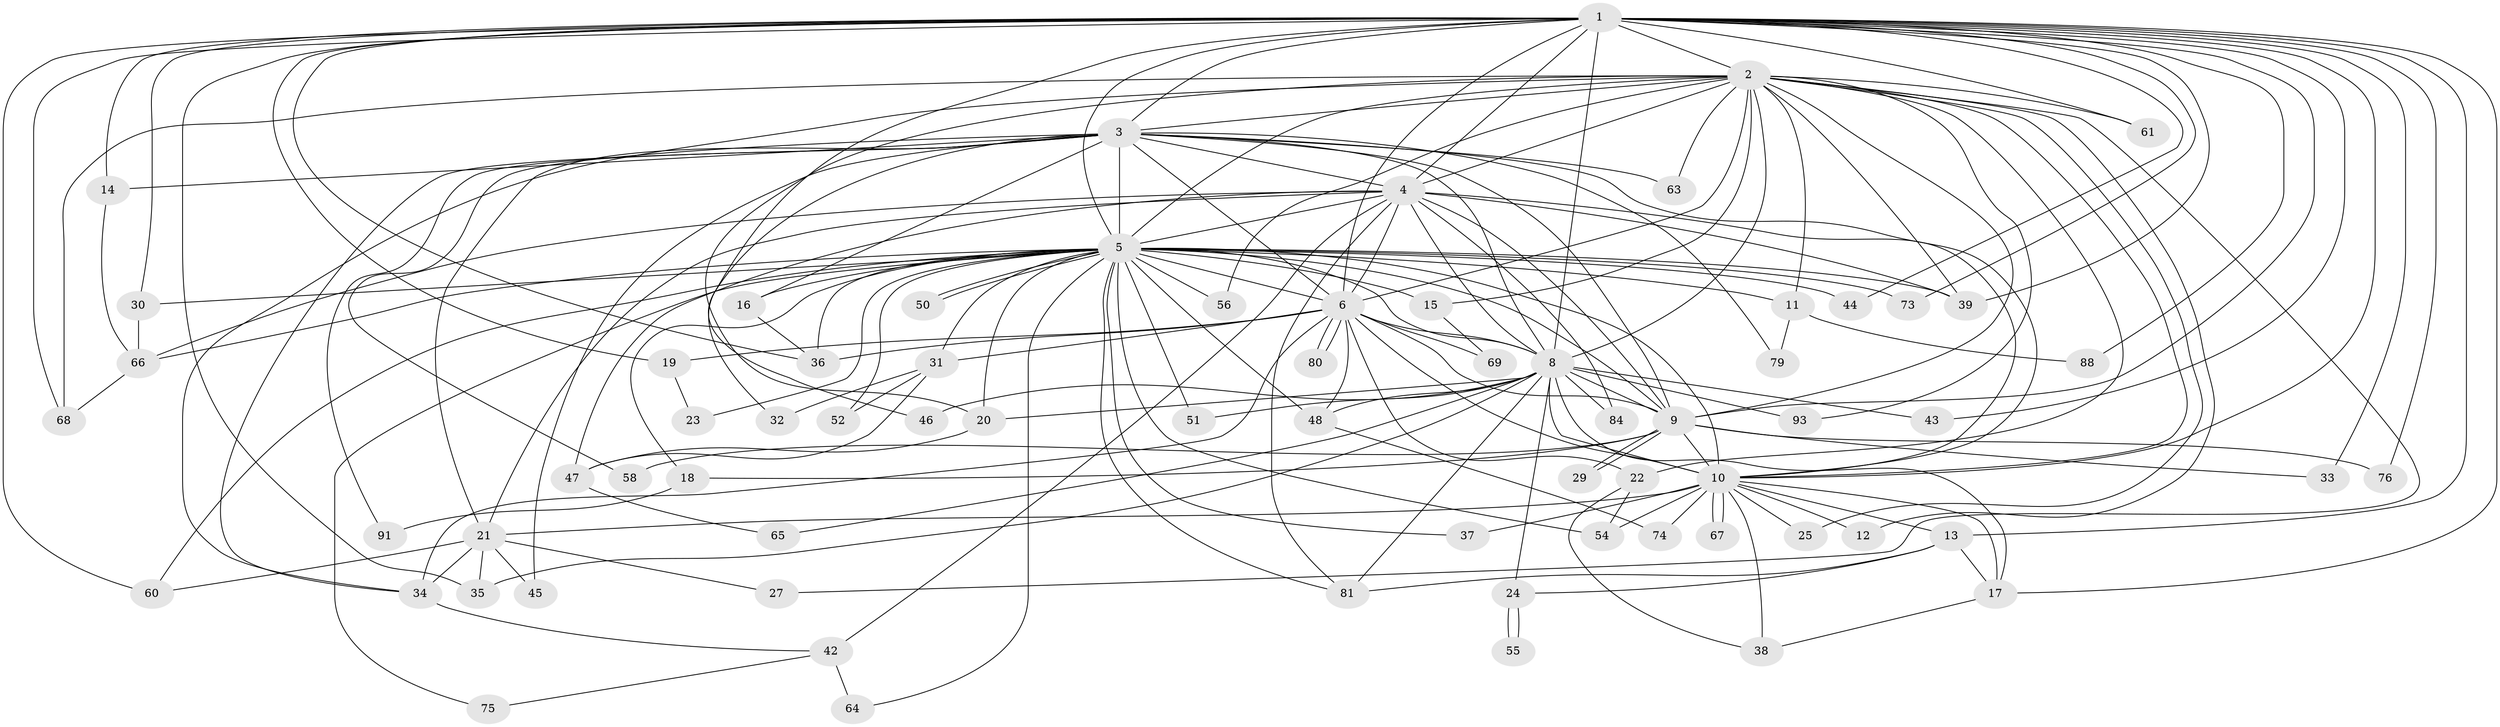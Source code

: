 // original degree distribution, {27: 0.009900990099009901, 22: 0.0297029702970297, 16: 0.009900990099009901, 19: 0.019801980198019802, 24: 0.009900990099009901, 17: 0.009900990099009901, 21: 0.009900990099009901, 4: 0.12871287128712872, 2: 0.5544554455445545, 5: 0.039603960396039604, 3: 0.16831683168316833, 10: 0.009900990099009901}
// Generated by graph-tools (version 1.1) at 2025/17/03/04/25 18:17:54]
// undirected, 70 vertices, 179 edges
graph export_dot {
graph [start="1"]
  node [color=gray90,style=filled];
  1;
  2 [super="+40"];
  3;
  4;
  5 [super="+41+83+7+57"];
  6;
  8;
  9 [super="+26+96+28"];
  10;
  11;
  12;
  13;
  14;
  15;
  16;
  17 [super="+72"];
  18;
  19;
  20;
  21 [super="+90+97+53"];
  22 [super="+85"];
  23;
  24;
  25;
  27;
  29;
  30 [super="+70"];
  31;
  32;
  33;
  34 [super="+98"];
  35 [super="+62"];
  36 [super="+78"];
  37;
  38;
  39 [super="+95+77"];
  42;
  43;
  44;
  45;
  46;
  47 [super="+59"];
  48 [super="+89"];
  50;
  51;
  52;
  54;
  55;
  56;
  58;
  60;
  61;
  63;
  64;
  65;
  66 [super="+101"];
  67;
  68;
  69;
  73;
  74;
  75;
  76;
  79;
  80;
  81 [super="+87"];
  84;
  88;
  91;
  93;
  1 -- 2;
  1 -- 3;
  1 -- 4;
  1 -- 5 [weight=2];
  1 -- 6;
  1 -- 8;
  1 -- 9;
  1 -- 10;
  1 -- 13;
  1 -- 14;
  1 -- 19;
  1 -- 30;
  1 -- 32;
  1 -- 33;
  1 -- 39;
  1 -- 43;
  1 -- 44;
  1 -- 60;
  1 -- 61;
  1 -- 68;
  1 -- 73;
  1 -- 76;
  1 -- 88;
  1 -- 35;
  1 -- 36;
  1 -- 17;
  2 -- 3;
  2 -- 4;
  2 -- 5 [weight=2];
  2 -- 6;
  2 -- 8;
  2 -- 9;
  2 -- 10;
  2 -- 11;
  2 -- 12;
  2 -- 20;
  2 -- 22;
  2 -- 25;
  2 -- 27;
  2 -- 56;
  2 -- 61;
  2 -- 63;
  2 -- 93;
  2 -- 39;
  2 -- 34;
  2 -- 68;
  2 -- 15;
  3 -- 4;
  3 -- 5 [weight=3];
  3 -- 6;
  3 -- 8;
  3 -- 9;
  3 -- 10;
  3 -- 14;
  3 -- 16;
  3 -- 21 [weight=3];
  3 -- 34;
  3 -- 45;
  3 -- 46;
  3 -- 58;
  3 -- 63;
  3 -- 79;
  3 -- 91;
  4 -- 5 [weight=2];
  4 -- 6;
  4 -- 8;
  4 -- 9;
  4 -- 10;
  4 -- 21;
  4 -- 42;
  4 -- 66;
  4 -- 84;
  4 -- 81;
  4 -- 47;
  4 -- 39;
  5 -- 6 [weight=2];
  5 -- 8 [weight=2];
  5 -- 9 [weight=2];
  5 -- 10 [weight=2];
  5 -- 11;
  5 -- 15 [weight=2];
  5 -- 31;
  5 -- 50;
  5 -- 50;
  5 -- 56;
  5 -- 81;
  5 -- 18 [weight=3];
  5 -- 64;
  5 -- 66;
  5 -- 73;
  5 -- 75;
  5 -- 16;
  5 -- 20;
  5 -- 23;
  5 -- 30;
  5 -- 36;
  5 -- 37;
  5 -- 39;
  5 -- 44;
  5 -- 51;
  5 -- 52;
  5 -- 60;
  5 -- 48;
  5 -- 54;
  6 -- 8;
  6 -- 9 [weight=2];
  6 -- 10;
  6 -- 19;
  6 -- 22;
  6 -- 31;
  6 -- 36;
  6 -- 48;
  6 -- 69;
  6 -- 80;
  6 -- 80;
  6 -- 34;
  8 -- 9 [weight=2];
  8 -- 10;
  8 -- 17;
  8 -- 20;
  8 -- 24;
  8 -- 35;
  8 -- 43;
  8 -- 46;
  8 -- 48;
  8 -- 51;
  8 -- 65;
  8 -- 81;
  8 -- 84;
  8 -- 93;
  9 -- 10 [weight=2];
  9 -- 18;
  9 -- 29;
  9 -- 29;
  9 -- 33;
  9 -- 76;
  9 -- 58;
  10 -- 12;
  10 -- 13;
  10 -- 25;
  10 -- 37;
  10 -- 38;
  10 -- 54;
  10 -- 67;
  10 -- 67;
  10 -- 74;
  10 -- 21;
  10 -- 17;
  11 -- 79;
  11 -- 88;
  13 -- 17;
  13 -- 24;
  13 -- 81;
  14 -- 66;
  15 -- 69;
  16 -- 36;
  17 -- 38;
  18 -- 91;
  19 -- 23;
  20 -- 47;
  21 -- 27;
  21 -- 34;
  21 -- 35;
  21 -- 45;
  21 -- 60;
  22 -- 54;
  22 -- 38;
  24 -- 55;
  24 -- 55;
  30 -- 66;
  31 -- 32;
  31 -- 47;
  31 -- 52;
  34 -- 42;
  42 -- 64;
  42 -- 75;
  47 -- 65;
  48 -- 74;
  66 -- 68;
}
